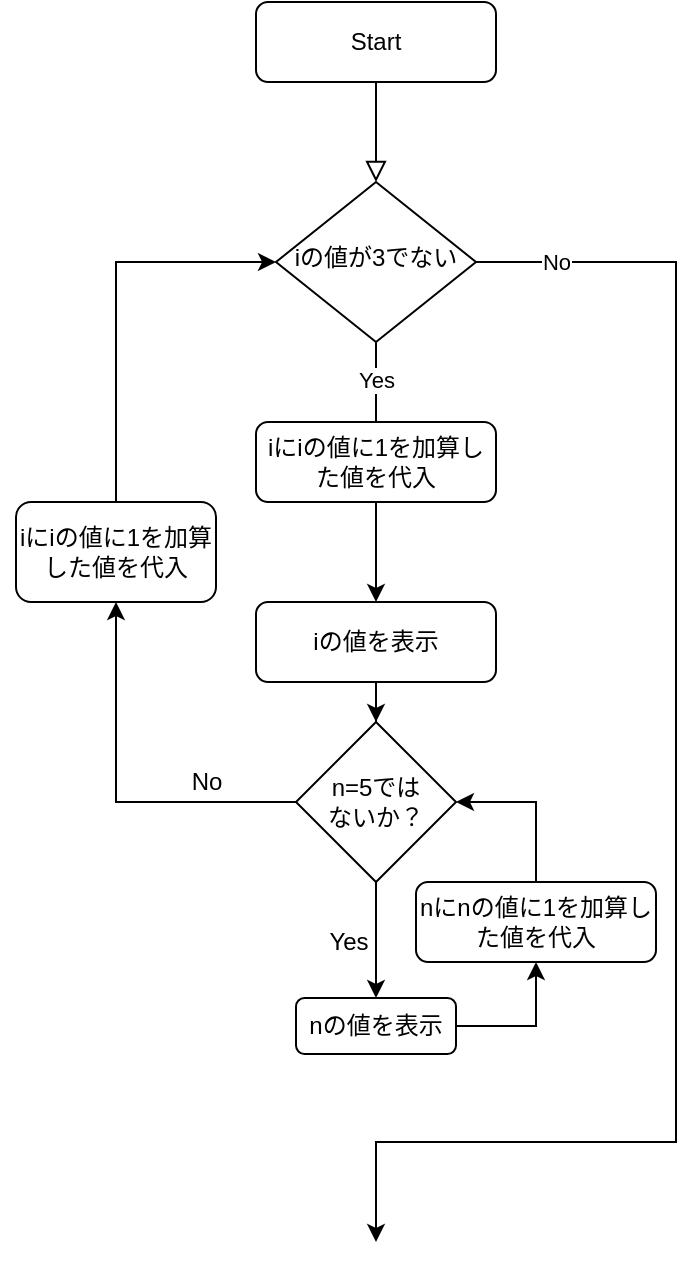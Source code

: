 <mxfile version="12.9.13" type="device"><diagram id="3zmv9IE7Cc9hJ9UQQTVH" name="ページ1"><mxGraphModel dx="584" dy="534" grid="1" gridSize="10" guides="1" tooltips="1" connect="1" arrows="1" fold="1" page="1" pageScale="1" pageWidth="850" pageHeight="1100" math="0" shadow="0"><root><mxCell id="0"/><mxCell id="1" parent="0"/><mxCell id="aUA_TrzvRhqDPLdUUARg-1" value="" style="rounded=0;html=1;jettySize=auto;orthogonalLoop=1;fontSize=11;endArrow=block;endFill=0;endSize=8;strokeWidth=1;shadow=0;labelBackgroundColor=none;edgeStyle=orthogonalEdgeStyle;" edge="1" parent="1" source="aUA_TrzvRhqDPLdUUARg-2" target="aUA_TrzvRhqDPLdUUARg-7"><mxGeometry relative="1" as="geometry"/></mxCell><mxCell id="aUA_TrzvRhqDPLdUUARg-2" value="Start" style="rounded=1;whiteSpace=wrap;html=1;fontSize=12;glass=0;strokeWidth=1;shadow=0;" vertex="1" parent="1"><mxGeometry x="160" y="80" width="120" height="40" as="geometry"/></mxCell><mxCell id="aUA_TrzvRhqDPLdUUARg-3" value="" style="edgeStyle=orthogonalEdgeStyle;rounded=0;orthogonalLoop=1;jettySize=auto;html=1;" edge="1" parent="1" source="aUA_TrzvRhqDPLdUUARg-7"><mxGeometry relative="1" as="geometry"><mxPoint x="220" y="330" as="targetPoint"/></mxGeometry></mxCell><mxCell id="aUA_TrzvRhqDPLdUUARg-4" value="Yes" style="edgeLabel;html=1;align=center;verticalAlign=middle;resizable=0;points=[];" vertex="1" connectable="0" parent="aUA_TrzvRhqDPLdUUARg-3"><mxGeometry x="-0.525" y="10" relative="1" as="geometry"><mxPoint x="-10" as="offset"/></mxGeometry></mxCell><mxCell id="aUA_TrzvRhqDPLdUUARg-5" value="" style="edgeStyle=orthogonalEdgeStyle;rounded=0;orthogonalLoop=1;jettySize=auto;html=1;" edge="1" parent="1" source="aUA_TrzvRhqDPLdUUARg-7"><mxGeometry relative="1" as="geometry"><mxPoint x="220" y="700" as="targetPoint"/><Array as="points"><mxPoint x="370" y="210"/><mxPoint x="370" y="650"/><mxPoint x="220" y="650"/></Array></mxGeometry></mxCell><mxCell id="aUA_TrzvRhqDPLdUUARg-6" value="No" style="edgeLabel;html=1;align=center;verticalAlign=middle;resizable=0;points=[];" vertex="1" connectable="0" parent="aUA_TrzvRhqDPLdUUARg-5"><mxGeometry x="-0.773" y="-46" relative="1" as="geometry"><mxPoint x="-44" y="-46" as="offset"/></mxGeometry></mxCell><mxCell id="aUA_TrzvRhqDPLdUUARg-7" value="iの値が3でない" style="rhombus;whiteSpace=wrap;html=1;shadow=0;fontFamily=Helvetica;fontSize=12;align=center;strokeWidth=1;spacing=6;spacingTop=-4;" vertex="1" parent="1"><mxGeometry x="170" y="170" width="100" height="80" as="geometry"/></mxCell><mxCell id="aUA_TrzvRhqDPLdUUARg-8" value="" style="edgeStyle=orthogonalEdgeStyle;rounded=0;orthogonalLoop=1;jettySize=auto;html=1;entryX=0;entryY=0.5;entryDx=0;entryDy=0;exitX=0;exitY=0.5;exitDx=0;exitDy=0;" edge="1" parent="1" source="aUA_TrzvRhqDPLdUUARg-33" target="aUA_TrzvRhqDPLdUUARg-7"><mxGeometry relative="1" as="geometry"><mxPoint x="120" y="210" as="targetPoint"/><Array as="points"><mxPoint x="90" y="210"/></Array><mxPoint x="130" y="470" as="sourcePoint"/></mxGeometry></mxCell><mxCell id="aUA_TrzvRhqDPLdUUARg-9" value="" style="edgeStyle=orthogonalEdgeStyle;rounded=0;orthogonalLoop=1;jettySize=auto;html=1;" edge="1" parent="1" source="aUA_TrzvRhqDPLdUUARg-10" target="aUA_TrzvRhqDPLdUUARg-15"><mxGeometry relative="1" as="geometry"/></mxCell><mxCell id="aUA_TrzvRhqDPLdUUARg-10" value="iの値を表示" style="rounded=1;whiteSpace=wrap;html=1;fontSize=12;glass=0;strokeWidth=1;shadow=0;" vertex="1" parent="1"><mxGeometry x="160" y="380" width="120" height="40" as="geometry"/></mxCell><mxCell id="aUA_TrzvRhqDPLdUUARg-11" value="" style="edgeStyle=orthogonalEdgeStyle;rounded=0;orthogonalLoop=1;jettySize=auto;html=1;" edge="1" parent="1" source="aUA_TrzvRhqDPLdUUARg-12" target="aUA_TrzvRhqDPLdUUARg-10"><mxGeometry relative="1" as="geometry"/></mxCell><mxCell id="aUA_TrzvRhqDPLdUUARg-12" value="iにiの値に1を加算した値を代入" style="rounded=1;whiteSpace=wrap;html=1;fontSize=12;glass=0;strokeWidth=1;shadow=0;" vertex="1" parent="1"><mxGeometry x="160" y="290" width="120" height="40" as="geometry"/></mxCell><mxCell id="aUA_TrzvRhqDPLdUUARg-26" value="" style="edgeStyle=orthogonalEdgeStyle;rounded=0;orthogonalLoop=1;jettySize=auto;html=1;" edge="1" parent="1" source="aUA_TrzvRhqDPLdUUARg-15" target="aUA_TrzvRhqDPLdUUARg-17"><mxGeometry relative="1" as="geometry"/></mxCell><mxCell id="aUA_TrzvRhqDPLdUUARg-37" value="" style="edgeStyle=orthogonalEdgeStyle;rounded=0;orthogonalLoop=1;jettySize=auto;html=1;entryX=0.5;entryY=1;entryDx=0;entryDy=0;" edge="1" parent="1" source="aUA_TrzvRhqDPLdUUARg-15" target="aUA_TrzvRhqDPLdUUARg-33"><mxGeometry relative="1" as="geometry"><mxPoint x="100" y="480" as="targetPoint"/></mxGeometry></mxCell><mxCell id="aUA_TrzvRhqDPLdUUARg-15" value="n=5では&lt;br&gt;ないか？" style="rhombus;whiteSpace=wrap;html=1;" vertex="1" parent="1"><mxGeometry x="180" y="440" width="80" height="80" as="geometry"/></mxCell><mxCell id="aUA_TrzvRhqDPLdUUARg-28" value="" style="edgeStyle=orthogonalEdgeStyle;rounded=0;orthogonalLoop=1;jettySize=auto;html=1;entryX=0.5;entryY=1;entryDx=0;entryDy=0;entryPerimeter=0;" edge="1" parent="1" source="aUA_TrzvRhqDPLdUUARg-17" target="aUA_TrzvRhqDPLdUUARg-18"><mxGeometry relative="1" as="geometry"><mxPoint x="300" y="570" as="targetPoint"/><Array as="points"><mxPoint x="300" y="592"/></Array></mxGeometry></mxCell><mxCell id="aUA_TrzvRhqDPLdUUARg-17" value="nの値を表示" style="rounded=1;whiteSpace=wrap;html=1;" vertex="1" parent="1"><mxGeometry x="180" y="578" width="80" height="28" as="geometry"/></mxCell><mxCell id="aUA_TrzvRhqDPLdUUARg-30" value="" style="edgeStyle=orthogonalEdgeStyle;rounded=0;orthogonalLoop=1;jettySize=auto;html=1;entryX=1;entryY=0.5;entryDx=0;entryDy=0;" edge="1" parent="1" source="aUA_TrzvRhqDPLdUUARg-18" target="aUA_TrzvRhqDPLdUUARg-15"><mxGeometry relative="1" as="geometry"><mxPoint x="300" y="440" as="targetPoint"/></mxGeometry></mxCell><mxCell id="aUA_TrzvRhqDPLdUUARg-18" value="nにnの値に1を加算した値を代入" style="rounded=1;whiteSpace=wrap;html=1;" vertex="1" parent="1"><mxGeometry x="240" y="520" width="120" height="40" as="geometry"/></mxCell><mxCell id="aUA_TrzvRhqDPLdUUARg-31" value="Yes" style="text;html=1;align=center;verticalAlign=middle;resizable=0;points=[];autosize=1;" vertex="1" parent="1"><mxGeometry x="191" y="540" width="30" height="20" as="geometry"/></mxCell><mxCell id="aUA_TrzvRhqDPLdUUARg-33" value="&lt;span&gt;iにiの値に1を加算した値を代入&lt;/span&gt;" style="rounded=1;whiteSpace=wrap;html=1;" vertex="1" parent="1"><mxGeometry x="40" y="330" width="100" height="50" as="geometry"/></mxCell><mxCell id="aUA_TrzvRhqDPLdUUARg-38" value="No" style="text;html=1;align=center;verticalAlign=middle;resizable=0;points=[];autosize=1;" vertex="1" parent="1"><mxGeometry x="120" y="460" width="30" height="20" as="geometry"/></mxCell></root></mxGraphModel></diagram></mxfile>